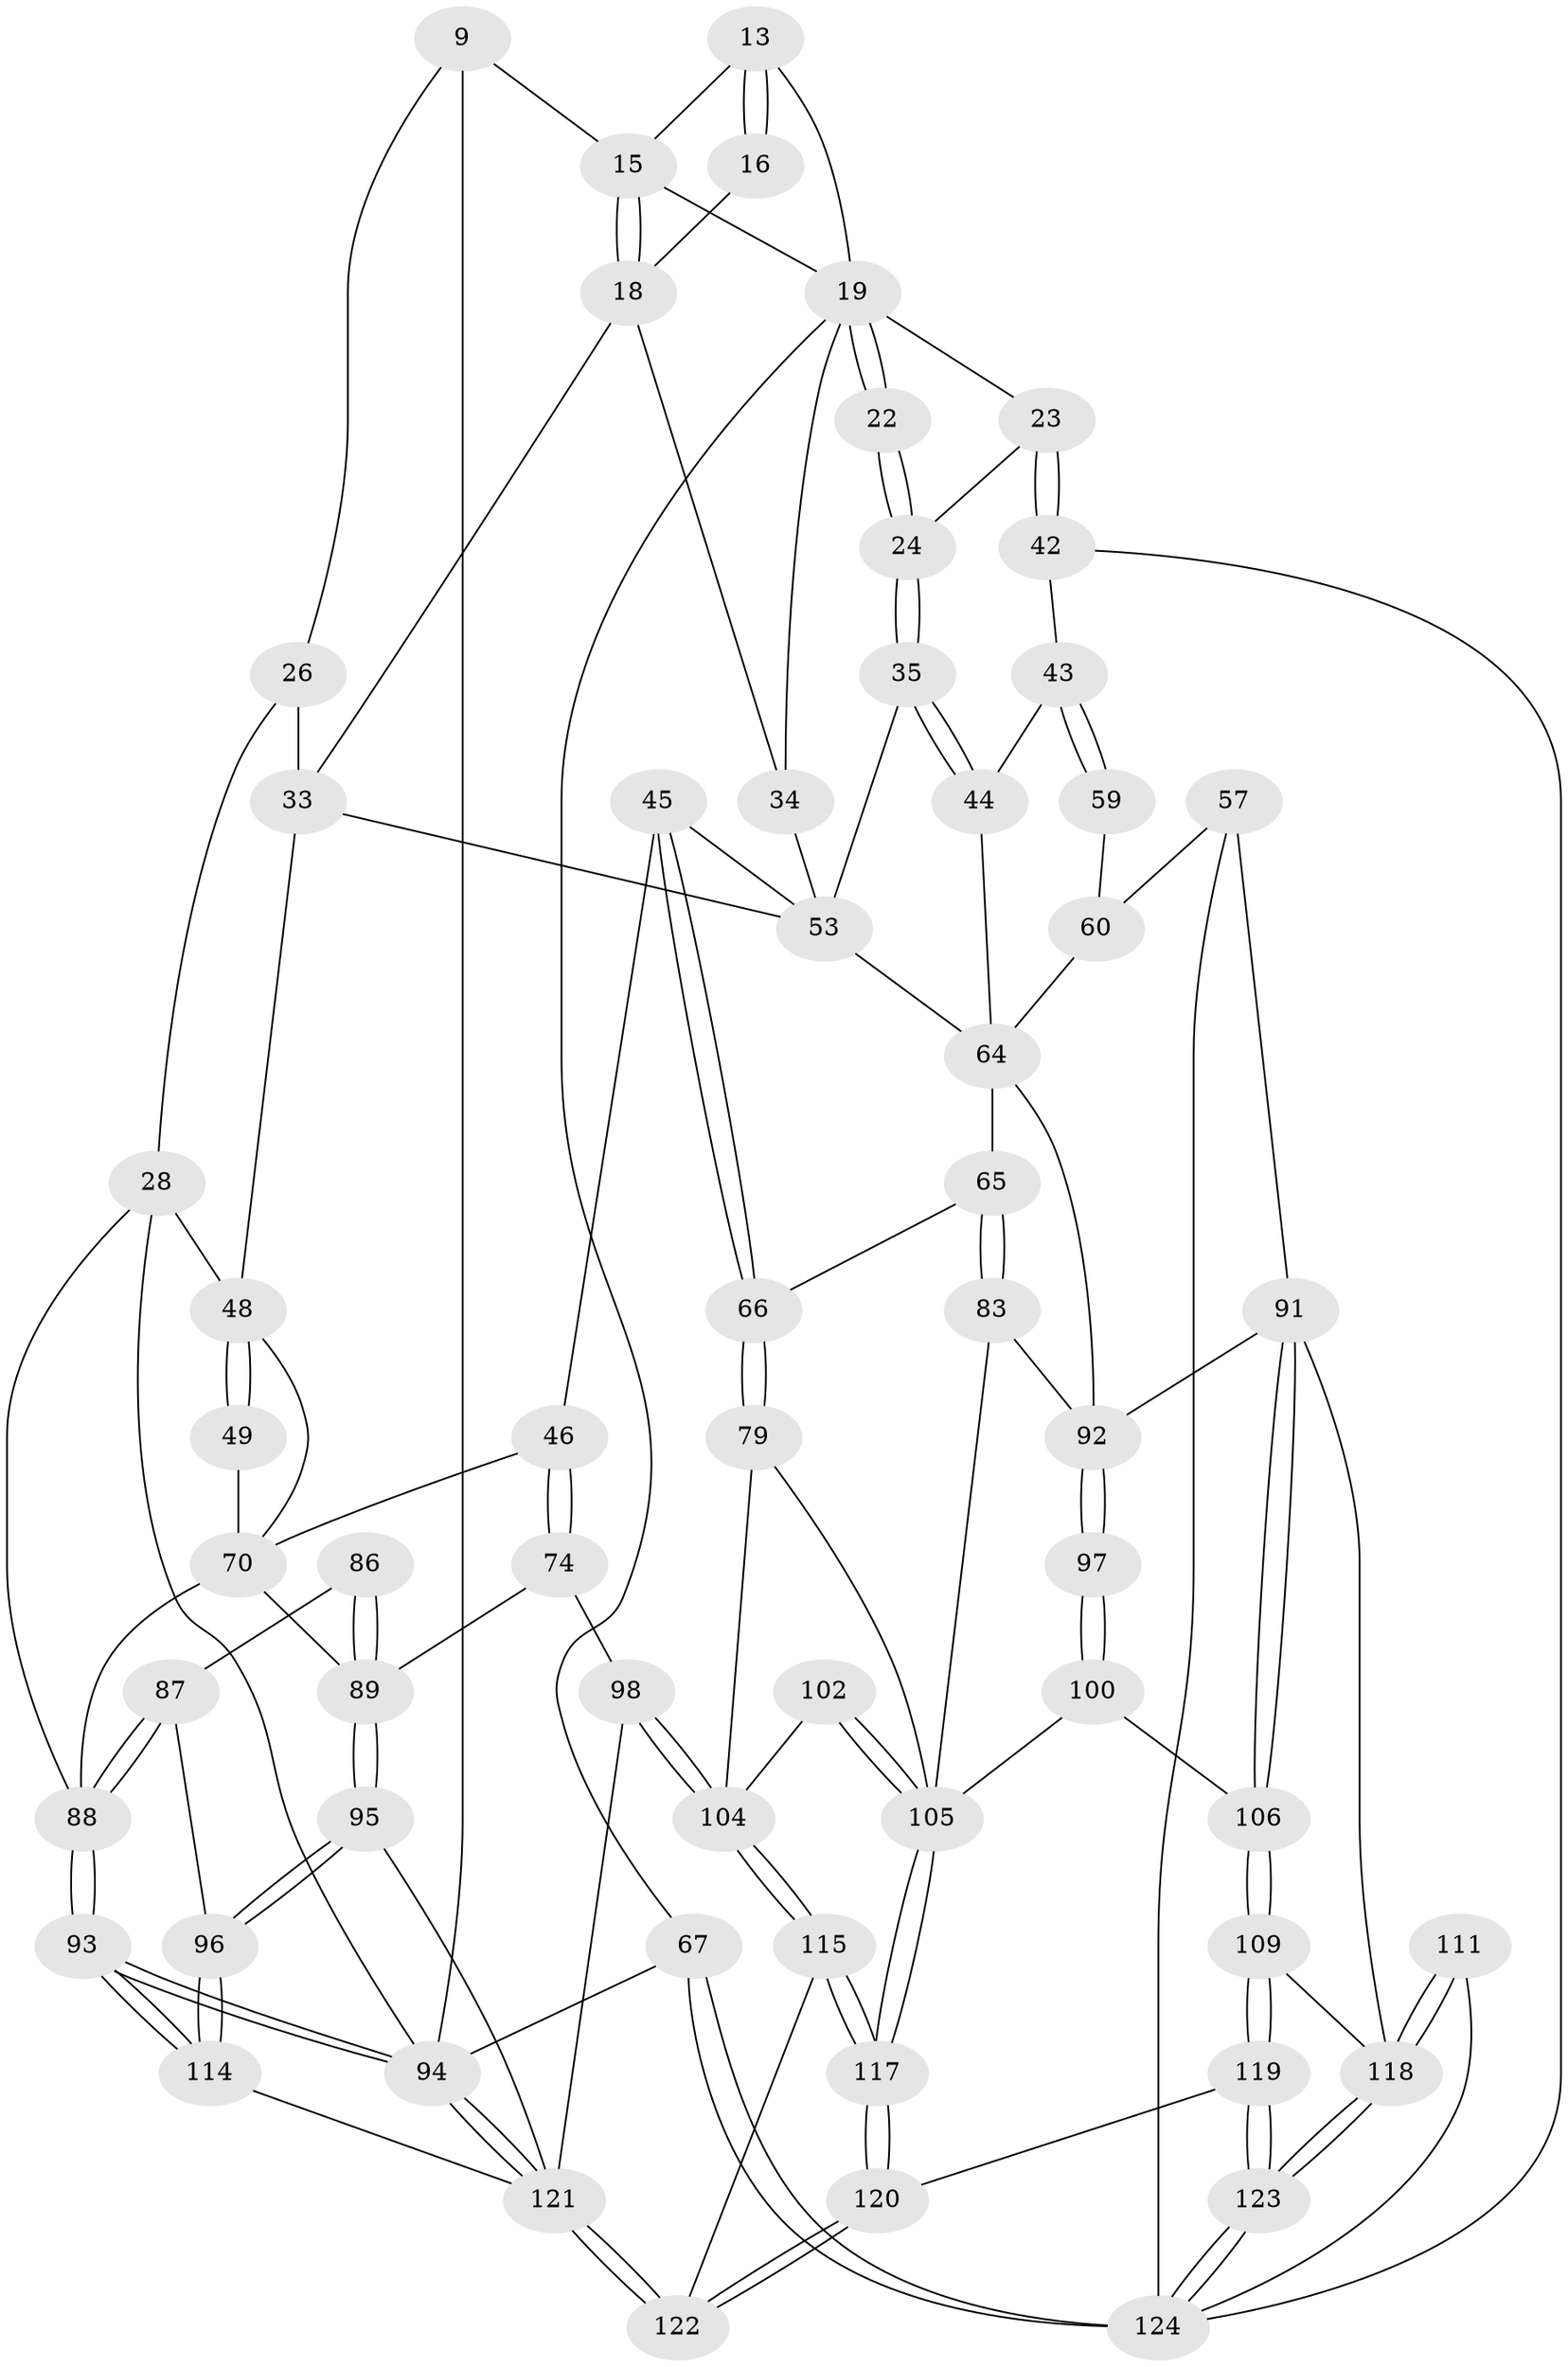 // original degree distribution, {3: 0.016129032258064516, 5: 0.4838709677419355, 6: 0.24193548387096775, 4: 0.25806451612903225}
// Generated by graph-tools (version 1.1) at 2025/02/03/09/25 05:02:13]
// undirected, 62 vertices, 143 edges
graph export_dot {
graph [start="1"]
  node [color=gray90,style=filled];
  9 [pos="+0.2562954671522061+0.05360166307730971"];
  13 [pos="+0.4571853735386932+0.06913947506060746",super="+12"];
  15 [pos="+0.399873752316341+0.14838756618963572",super="+8+14"];
  16 [pos="+0.4763536969189605+0.13735553254045593"];
  18 [pos="+0.41039571231496913+0.20208729519390653",super="+17"];
  19 [pos="+0.5512717293701812+0.1970047673404228",super="+11+10"];
  22 [pos="+0.6569248647764954+0.2398852583071675"];
  23 [pos="+0.7454366651787969+0.2832667222075859"];
  24 [pos="+0.6825094733834164+0.28370268923756936"];
  26 [pos="+0.16914142227578985+0.14563394910479696",super="+25"];
  28 [pos="+0+0.03973661958897658",super="+27"];
  33 [pos="+0.35091208194771656+0.31000531416756877",super="+30+29"];
  34 [pos="+0.5109627397811208+0.3063203478527603",super="+21"];
  35 [pos="+0.661181185105752+0.3199213545929115"];
  42 [pos="+0.8978020448598463+0.34030674044765896"];
  43 [pos="+0.8626249688707418+0.4006790222486753"];
  44 [pos="+0.6910227870073069+0.44331578888358697"];
  45 [pos="+0.4251160231703734+0.5127514367050924"];
  46 [pos="+0.2987433174866124+0.5532755809465705"];
  48 [pos="+0.26641089302495957+0.5079354859295605",super="+37+38"];
  49 [pos="+0.16010043661082396+0.3549887825647754"];
  53 [pos="+0.5708767555060984+0.4864147123209535",super="+39+36+40"];
  57 [pos="+1+0.6538433263509607"];
  59 [pos="+0.838120406590055+0.4861394137372072"];
  60 [pos="+0.7887225814021269+0.5509193150534677",super="+58"];
  64 [pos="+0.6099075037060987+0.6259758083880426",super="+63+62+52"];
  65 [pos="+0.5594043842894348+0.6343699689736744"];
  66 [pos="+0.48887595709434994+0.6249146241281812"];
  67 [pos="+1+1",super="+4"];
  70 [pos="+0.02796150655125148+0.5698230713617399",super="+55+54"];
  74 [pos="+0.2972337429762626+0.5701496668874504"];
  79 [pos="+0.44235774279480133+0.741579949428681"];
  83 [pos="+0.5606835029939395+0.7732571153636482"];
  86 [pos="+0.0834920901780428+0.6955165598927998"];
  87 [pos="+0.03960485241919908+0.7215568508788818"];
  88 [pos="+0+0.8077190622720618",super="+69+51"];
  89 [pos="+0.17881940367159893+0.7635974784542605",super="+73+72"];
  91 [pos="+0.8216241129900018+0.7689141639100546",super="+90"];
  92 [pos="+0.7679176626947666+0.7485721151130269",super="+82"];
  93 [pos="+0+0.8545386332876416"];
  94 [pos="+0+1",super="+6"];
  95 [pos="+0.1833524507993091+0.7797188863796304"];
  96 [pos="+0.08931596993698278+0.8340532757056011"];
  97 [pos="+0.6857924432552984+0.7968048781854825"];
  98 [pos="+0.227062519362621+0.7881825139116873",super="+81"];
  100 [pos="+0.6810603611390313+0.8717546653044036"];
  102 [pos="+0.5001954805013014+0.8704536021760219"];
  104 [pos="+0.3612237678260606+0.8572346788290657",super="+103+80"];
  105 [pos="+0.5517579437820176+1",super="+101+85"];
  106 [pos="+0.7241652762381287+0.8830752668342158"];
  109 [pos="+0.7659138228807477+0.9137612149427776"];
  111 [pos="+0.9248390551788546+0.9100839684767325"];
  114 [pos="+0.08564484138396086+0.8368519382756416"];
  115 [pos="+0.3624393917308994+0.8901910831682076"];
  117 [pos="+0.5312819367555492+1"];
  118 [pos="+0.8651835838027893+1",super="+108+107"];
  119 [pos="+0.7711181956987967+1"];
  120 [pos="+0.5414745468264738+1"];
  121 [pos="+0.05055394137734803+1",super="+113+112"];
  122 [pos="+0.12167628843943938+1",super="+116"];
  123 [pos="+0.8008917701734144+1"];
  124 [pos="+0.9447897152929126+1",super="+110+68"];
  9 -- 94;
  9 -- 15;
  9 -- 26;
  13 -- 16 [weight=2];
  13 -- 16;
  13 -- 15;
  13 -- 19;
  15 -- 18;
  15 -- 18;
  15 -- 19 [weight=2];
  16 -- 18;
  18 -- 33;
  18 -- 34;
  19 -- 22 [weight=2];
  19 -- 22;
  19 -- 34;
  19 -- 67;
  19 -- 23;
  22 -- 24;
  22 -- 24;
  23 -- 24;
  23 -- 42;
  23 -- 42;
  24 -- 35;
  24 -- 35;
  26 -- 33 [weight=2];
  26 -- 28;
  28 -- 94;
  28 -- 48;
  28 -- 88;
  33 -- 48;
  33 -- 53;
  34 -- 53 [weight=3];
  35 -- 44;
  35 -- 44;
  35 -- 53;
  42 -- 43;
  42 -- 124;
  43 -- 44;
  43 -- 59;
  43 -- 59;
  44 -- 64;
  45 -- 46;
  45 -- 66;
  45 -- 66;
  45 -- 53;
  46 -- 74;
  46 -- 74;
  46 -- 70;
  48 -- 49 [weight=2];
  48 -- 49;
  48 -- 70;
  49 -- 70;
  53 -- 64 [weight=2];
  57 -- 60;
  57 -- 124;
  57 -- 91;
  59 -- 60 [weight=2];
  60 -- 64;
  64 -- 65;
  64 -- 92 [weight=2];
  65 -- 66;
  65 -- 83;
  65 -- 83;
  66 -- 79;
  66 -- 79;
  67 -- 124 [weight=3];
  67 -- 124;
  67 -- 94 [weight=2];
  70 -- 88 [weight=2];
  70 -- 89 [weight=2];
  74 -- 89;
  74 -- 98;
  79 -- 105;
  79 -- 104;
  83 -- 92;
  83 -- 105;
  86 -- 87;
  86 -- 89 [weight=2];
  86 -- 89;
  87 -- 88;
  87 -- 88;
  87 -- 96;
  88 -- 93;
  88 -- 93;
  89 -- 95;
  89 -- 95;
  91 -- 92 [weight=2];
  91 -- 106;
  91 -- 106;
  91 -- 118;
  92 -- 97 [weight=2];
  92 -- 97;
  93 -- 94;
  93 -- 94;
  93 -- 114;
  93 -- 114;
  94 -- 121;
  94 -- 121;
  95 -- 96;
  95 -- 96;
  95 -- 121;
  96 -- 114;
  96 -- 114;
  97 -- 100;
  97 -- 100;
  98 -- 104 [weight=2];
  98 -- 104;
  98 -- 121;
  100 -- 106;
  100 -- 105;
  102 -- 105 [weight=2];
  102 -- 105;
  102 -- 104;
  104 -- 115;
  104 -- 115;
  105 -- 117;
  105 -- 117;
  106 -- 109;
  106 -- 109;
  109 -- 119;
  109 -- 119;
  109 -- 118;
  111 -- 118 [weight=2];
  111 -- 118;
  111 -- 124;
  114 -- 121;
  115 -- 117;
  115 -- 117;
  115 -- 122;
  117 -- 120;
  117 -- 120;
  118 -- 123;
  118 -- 123;
  119 -- 120;
  119 -- 123;
  119 -- 123;
  120 -- 122;
  120 -- 122;
  121 -- 122 [weight=2];
  121 -- 122;
  123 -- 124;
  123 -- 124;
}
